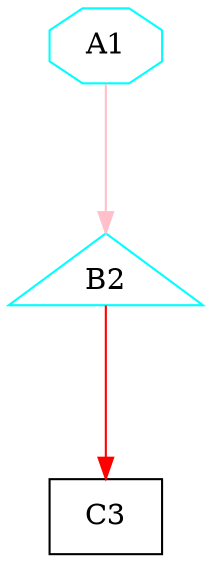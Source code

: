 digraph G {
graph [root="Demo",rankdir   = TB, nodesep           = 0.6, mindist     = 1.0, ranksep = 1.0, overlap = false]
node [style     = "filled", fillcolor = "white", color = "black"]
A1[cpu="0", flags="0x00000000", type="origin", toffs="15086678242799501039", pattern="patternA", patentry="false", patexit="false", beamproc="beamA", bpentry="false", bpexit="false", thread="0", shape     = "octagon", color  = "cyan", fillcolor = "white"];
B2[cpu="0", flags="0x00000000", type="startthread", toffs="285302941026", pattern="patternB", patentry="false", patexit="false", beamproc="beamB", bpentry="false", bpexit="false", startoffs="139873694720888", thread="0", shape     = "triangle", color  = "cyan", fillcolor = "white"];
C3[cpu="0", flags="0x00000007", type="block", tperiod="15086678242799501039", pattern="patternC", patentry="false", patexit="false", beamproc="beamC", bpentry="false", bpexit="false", qlo="false", qhi="false", qil="false", shape     = "rectangle", fillcolor = "white"];
A1->B2 [type="dynpar0", color = "pink"];
B2->C3 [type="defdst", color = "red"];
}

